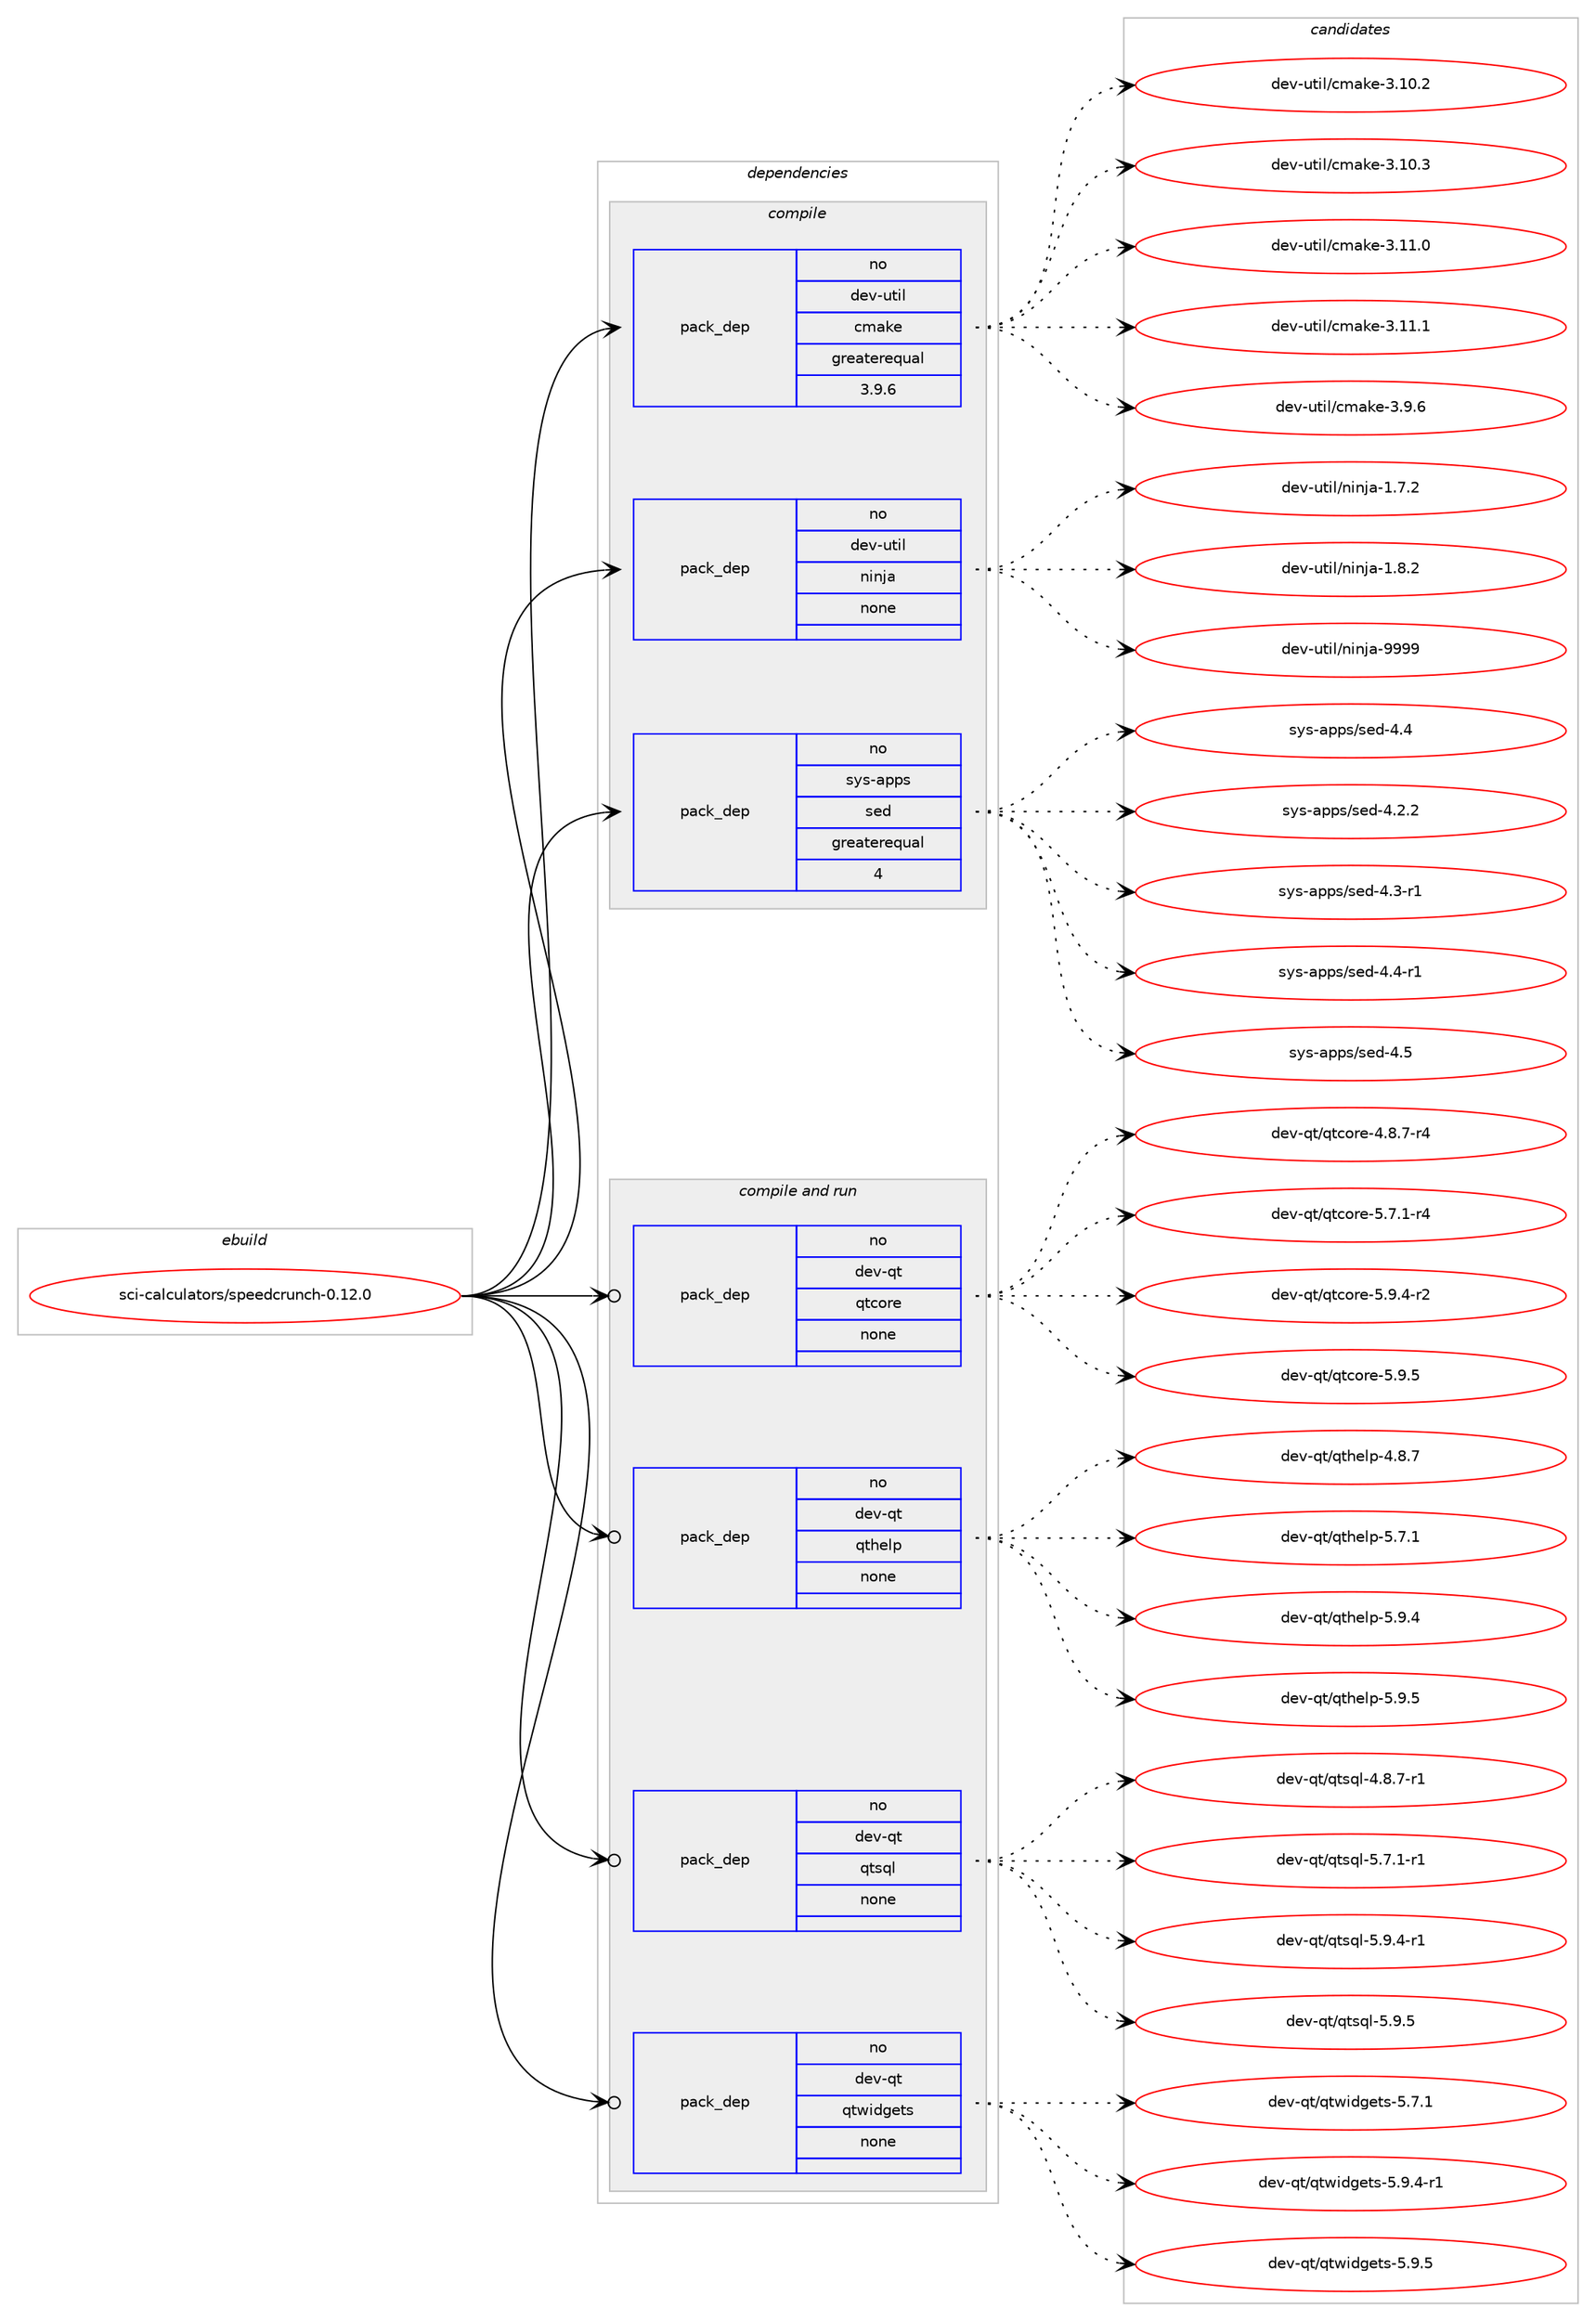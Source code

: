 digraph prolog {

# *************
# Graph options
# *************

newrank=true;
concentrate=true;
compound=true;
graph [rankdir=LR,fontname=Helvetica,fontsize=10,ranksep=1.5];#, ranksep=2.5, nodesep=0.2];
edge  [arrowhead=vee];
node  [fontname=Helvetica,fontsize=10];

# **********
# The ebuild
# **********

subgraph cluster_leftcol {
color=gray;
rank=same;
label=<<i>ebuild</i>>;
id [label="sci-calculators/speedcrunch-0.12.0", color=red, width=4, href="../sci-calculators/speedcrunch-0.12.0.svg"];
}

# ****************
# The dependencies
# ****************

subgraph cluster_midcol {
color=gray;
label=<<i>dependencies</i>>;
subgraph cluster_compile {
fillcolor="#eeeeee";
style=filled;
label=<<i>compile</i>>;
subgraph pack1139 {
dependency1597 [label=<<TABLE BORDER="0" CELLBORDER="1" CELLSPACING="0" CELLPADDING="4" WIDTH="220"><TR><TD ROWSPAN="6" CELLPADDING="30">pack_dep</TD></TR><TR><TD WIDTH="110">no</TD></TR><TR><TD>dev-util</TD></TR><TR><TD>cmake</TD></TR><TR><TD>greaterequal</TD></TR><TR><TD>3.9.6</TD></TR></TABLE>>, shape=none, color=blue];
}
id:e -> dependency1597:w [weight=20,style="solid",arrowhead="vee"];
subgraph pack1140 {
dependency1598 [label=<<TABLE BORDER="0" CELLBORDER="1" CELLSPACING="0" CELLPADDING="4" WIDTH="220"><TR><TD ROWSPAN="6" CELLPADDING="30">pack_dep</TD></TR><TR><TD WIDTH="110">no</TD></TR><TR><TD>dev-util</TD></TR><TR><TD>ninja</TD></TR><TR><TD>none</TD></TR><TR><TD></TD></TR></TABLE>>, shape=none, color=blue];
}
id:e -> dependency1598:w [weight=20,style="solid",arrowhead="vee"];
subgraph pack1141 {
dependency1599 [label=<<TABLE BORDER="0" CELLBORDER="1" CELLSPACING="0" CELLPADDING="4" WIDTH="220"><TR><TD ROWSPAN="6" CELLPADDING="30">pack_dep</TD></TR><TR><TD WIDTH="110">no</TD></TR><TR><TD>sys-apps</TD></TR><TR><TD>sed</TD></TR><TR><TD>greaterequal</TD></TR><TR><TD>4</TD></TR></TABLE>>, shape=none, color=blue];
}
id:e -> dependency1599:w [weight=20,style="solid",arrowhead="vee"];
}
subgraph cluster_compileandrun {
fillcolor="#eeeeee";
style=filled;
label=<<i>compile and run</i>>;
subgraph pack1142 {
dependency1600 [label=<<TABLE BORDER="0" CELLBORDER="1" CELLSPACING="0" CELLPADDING="4" WIDTH="220"><TR><TD ROWSPAN="6" CELLPADDING="30">pack_dep</TD></TR><TR><TD WIDTH="110">no</TD></TR><TR><TD>dev-qt</TD></TR><TR><TD>qtcore</TD></TR><TR><TD>none</TD></TR><TR><TD></TD></TR></TABLE>>, shape=none, color=blue];
}
id:e -> dependency1600:w [weight=20,style="solid",arrowhead="odotvee"];
subgraph pack1143 {
dependency1601 [label=<<TABLE BORDER="0" CELLBORDER="1" CELLSPACING="0" CELLPADDING="4" WIDTH="220"><TR><TD ROWSPAN="6" CELLPADDING="30">pack_dep</TD></TR><TR><TD WIDTH="110">no</TD></TR><TR><TD>dev-qt</TD></TR><TR><TD>qthelp</TD></TR><TR><TD>none</TD></TR><TR><TD></TD></TR></TABLE>>, shape=none, color=blue];
}
id:e -> dependency1601:w [weight=20,style="solid",arrowhead="odotvee"];
subgraph pack1144 {
dependency1602 [label=<<TABLE BORDER="0" CELLBORDER="1" CELLSPACING="0" CELLPADDING="4" WIDTH="220"><TR><TD ROWSPAN="6" CELLPADDING="30">pack_dep</TD></TR><TR><TD WIDTH="110">no</TD></TR><TR><TD>dev-qt</TD></TR><TR><TD>qtsql</TD></TR><TR><TD>none</TD></TR><TR><TD></TD></TR></TABLE>>, shape=none, color=blue];
}
id:e -> dependency1602:w [weight=20,style="solid",arrowhead="odotvee"];
subgraph pack1145 {
dependency1603 [label=<<TABLE BORDER="0" CELLBORDER="1" CELLSPACING="0" CELLPADDING="4" WIDTH="220"><TR><TD ROWSPAN="6" CELLPADDING="30">pack_dep</TD></TR><TR><TD WIDTH="110">no</TD></TR><TR><TD>dev-qt</TD></TR><TR><TD>qtwidgets</TD></TR><TR><TD>none</TD></TR><TR><TD></TD></TR></TABLE>>, shape=none, color=blue];
}
id:e -> dependency1603:w [weight=20,style="solid",arrowhead="odotvee"];
}
subgraph cluster_run {
fillcolor="#eeeeee";
style=filled;
label=<<i>run</i>>;
}
}

# **************
# The candidates
# **************

subgraph cluster_choices {
rank=same;
color=gray;
label=<<i>candidates</i>>;

subgraph choice1139 {
color=black;
nodesep=1;
choice1001011184511711610510847991099710710145514649484650 [label="dev-util/cmake-3.10.2", color=red, width=4,href="../dev-util/cmake-3.10.2.svg"];
choice1001011184511711610510847991099710710145514649484651 [label="dev-util/cmake-3.10.3", color=red, width=4,href="../dev-util/cmake-3.10.3.svg"];
choice1001011184511711610510847991099710710145514649494648 [label="dev-util/cmake-3.11.0", color=red, width=4,href="../dev-util/cmake-3.11.0.svg"];
choice1001011184511711610510847991099710710145514649494649 [label="dev-util/cmake-3.11.1", color=red, width=4,href="../dev-util/cmake-3.11.1.svg"];
choice10010111845117116105108479910997107101455146574654 [label="dev-util/cmake-3.9.6", color=red, width=4,href="../dev-util/cmake-3.9.6.svg"];
dependency1597:e -> choice1001011184511711610510847991099710710145514649484650:w [style=dotted,weight="100"];
dependency1597:e -> choice1001011184511711610510847991099710710145514649484651:w [style=dotted,weight="100"];
dependency1597:e -> choice1001011184511711610510847991099710710145514649494648:w [style=dotted,weight="100"];
dependency1597:e -> choice1001011184511711610510847991099710710145514649494649:w [style=dotted,weight="100"];
dependency1597:e -> choice10010111845117116105108479910997107101455146574654:w [style=dotted,weight="100"];
}
subgraph choice1140 {
color=black;
nodesep=1;
choice100101118451171161051084711010511010697454946554650 [label="dev-util/ninja-1.7.2", color=red, width=4,href="../dev-util/ninja-1.7.2.svg"];
choice100101118451171161051084711010511010697454946564650 [label="dev-util/ninja-1.8.2", color=red, width=4,href="../dev-util/ninja-1.8.2.svg"];
choice1001011184511711610510847110105110106974557575757 [label="dev-util/ninja-9999", color=red, width=4,href="../dev-util/ninja-9999.svg"];
dependency1598:e -> choice100101118451171161051084711010511010697454946554650:w [style=dotted,weight="100"];
dependency1598:e -> choice100101118451171161051084711010511010697454946564650:w [style=dotted,weight="100"];
dependency1598:e -> choice1001011184511711610510847110105110106974557575757:w [style=dotted,weight="100"];
}
subgraph choice1141 {
color=black;
nodesep=1;
choice11512111545971121121154711510110045524652 [label="sys-apps/sed-4.4", color=red, width=4,href="../sys-apps/sed-4.4.svg"];
choice115121115459711211211547115101100455246504650 [label="sys-apps/sed-4.2.2", color=red, width=4,href="../sys-apps/sed-4.2.2.svg"];
choice115121115459711211211547115101100455246514511449 [label="sys-apps/sed-4.3-r1", color=red, width=4,href="../sys-apps/sed-4.3-r1.svg"];
choice115121115459711211211547115101100455246524511449 [label="sys-apps/sed-4.4-r1", color=red, width=4,href="../sys-apps/sed-4.4-r1.svg"];
choice11512111545971121121154711510110045524653 [label="sys-apps/sed-4.5", color=red, width=4,href="../sys-apps/sed-4.5.svg"];
dependency1599:e -> choice11512111545971121121154711510110045524652:w [style=dotted,weight="100"];
dependency1599:e -> choice115121115459711211211547115101100455246504650:w [style=dotted,weight="100"];
dependency1599:e -> choice115121115459711211211547115101100455246514511449:w [style=dotted,weight="100"];
dependency1599:e -> choice115121115459711211211547115101100455246524511449:w [style=dotted,weight="100"];
dependency1599:e -> choice11512111545971121121154711510110045524653:w [style=dotted,weight="100"];
}
subgraph choice1142 {
color=black;
nodesep=1;
choice1001011184511311647113116991111141014552465646554511452 [label="dev-qt/qtcore-4.8.7-r4", color=red, width=4,href="../dev-qt/qtcore-4.8.7-r4.svg"];
choice1001011184511311647113116991111141014553465546494511452 [label="dev-qt/qtcore-5.7.1-r4", color=red, width=4,href="../dev-qt/qtcore-5.7.1-r4.svg"];
choice1001011184511311647113116991111141014553465746524511450 [label="dev-qt/qtcore-5.9.4-r2", color=red, width=4,href="../dev-qt/qtcore-5.9.4-r2.svg"];
choice100101118451131164711311699111114101455346574653 [label="dev-qt/qtcore-5.9.5", color=red, width=4,href="../dev-qt/qtcore-5.9.5.svg"];
dependency1600:e -> choice1001011184511311647113116991111141014552465646554511452:w [style=dotted,weight="100"];
dependency1600:e -> choice1001011184511311647113116991111141014553465546494511452:w [style=dotted,weight="100"];
dependency1600:e -> choice1001011184511311647113116991111141014553465746524511450:w [style=dotted,weight="100"];
dependency1600:e -> choice100101118451131164711311699111114101455346574653:w [style=dotted,weight="100"];
}
subgraph choice1143 {
color=black;
nodesep=1;
choice1001011184511311647113116104101108112455246564655 [label="dev-qt/qthelp-4.8.7", color=red, width=4,href="../dev-qt/qthelp-4.8.7.svg"];
choice1001011184511311647113116104101108112455346554649 [label="dev-qt/qthelp-5.7.1", color=red, width=4,href="../dev-qt/qthelp-5.7.1.svg"];
choice1001011184511311647113116104101108112455346574652 [label="dev-qt/qthelp-5.9.4", color=red, width=4,href="../dev-qt/qthelp-5.9.4.svg"];
choice1001011184511311647113116104101108112455346574653 [label="dev-qt/qthelp-5.9.5", color=red, width=4,href="../dev-qt/qthelp-5.9.5.svg"];
dependency1601:e -> choice1001011184511311647113116104101108112455246564655:w [style=dotted,weight="100"];
dependency1601:e -> choice1001011184511311647113116104101108112455346554649:w [style=dotted,weight="100"];
dependency1601:e -> choice1001011184511311647113116104101108112455346574652:w [style=dotted,weight="100"];
dependency1601:e -> choice1001011184511311647113116104101108112455346574653:w [style=dotted,weight="100"];
}
subgraph choice1144 {
color=black;
nodesep=1;
choice10010111845113116471131161151131084552465646554511449 [label="dev-qt/qtsql-4.8.7-r1", color=red, width=4,href="../dev-qt/qtsql-4.8.7-r1.svg"];
choice10010111845113116471131161151131084553465546494511449 [label="dev-qt/qtsql-5.7.1-r1", color=red, width=4,href="../dev-qt/qtsql-5.7.1-r1.svg"];
choice10010111845113116471131161151131084553465746524511449 [label="dev-qt/qtsql-5.9.4-r1", color=red, width=4,href="../dev-qt/qtsql-5.9.4-r1.svg"];
choice1001011184511311647113116115113108455346574653 [label="dev-qt/qtsql-5.9.5", color=red, width=4,href="../dev-qt/qtsql-5.9.5.svg"];
dependency1602:e -> choice10010111845113116471131161151131084552465646554511449:w [style=dotted,weight="100"];
dependency1602:e -> choice10010111845113116471131161151131084553465546494511449:w [style=dotted,weight="100"];
dependency1602:e -> choice10010111845113116471131161151131084553465746524511449:w [style=dotted,weight="100"];
dependency1602:e -> choice1001011184511311647113116115113108455346574653:w [style=dotted,weight="100"];
}
subgraph choice1145 {
color=black;
nodesep=1;
choice1001011184511311647113116119105100103101116115455346554649 [label="dev-qt/qtwidgets-5.7.1", color=red, width=4,href="../dev-qt/qtwidgets-5.7.1.svg"];
choice10010111845113116471131161191051001031011161154553465746524511449 [label="dev-qt/qtwidgets-5.9.4-r1", color=red, width=4,href="../dev-qt/qtwidgets-5.9.4-r1.svg"];
choice1001011184511311647113116119105100103101116115455346574653 [label="dev-qt/qtwidgets-5.9.5", color=red, width=4,href="../dev-qt/qtwidgets-5.9.5.svg"];
dependency1603:e -> choice1001011184511311647113116119105100103101116115455346554649:w [style=dotted,weight="100"];
dependency1603:e -> choice10010111845113116471131161191051001031011161154553465746524511449:w [style=dotted,weight="100"];
dependency1603:e -> choice1001011184511311647113116119105100103101116115455346574653:w [style=dotted,weight="100"];
}
}

}
